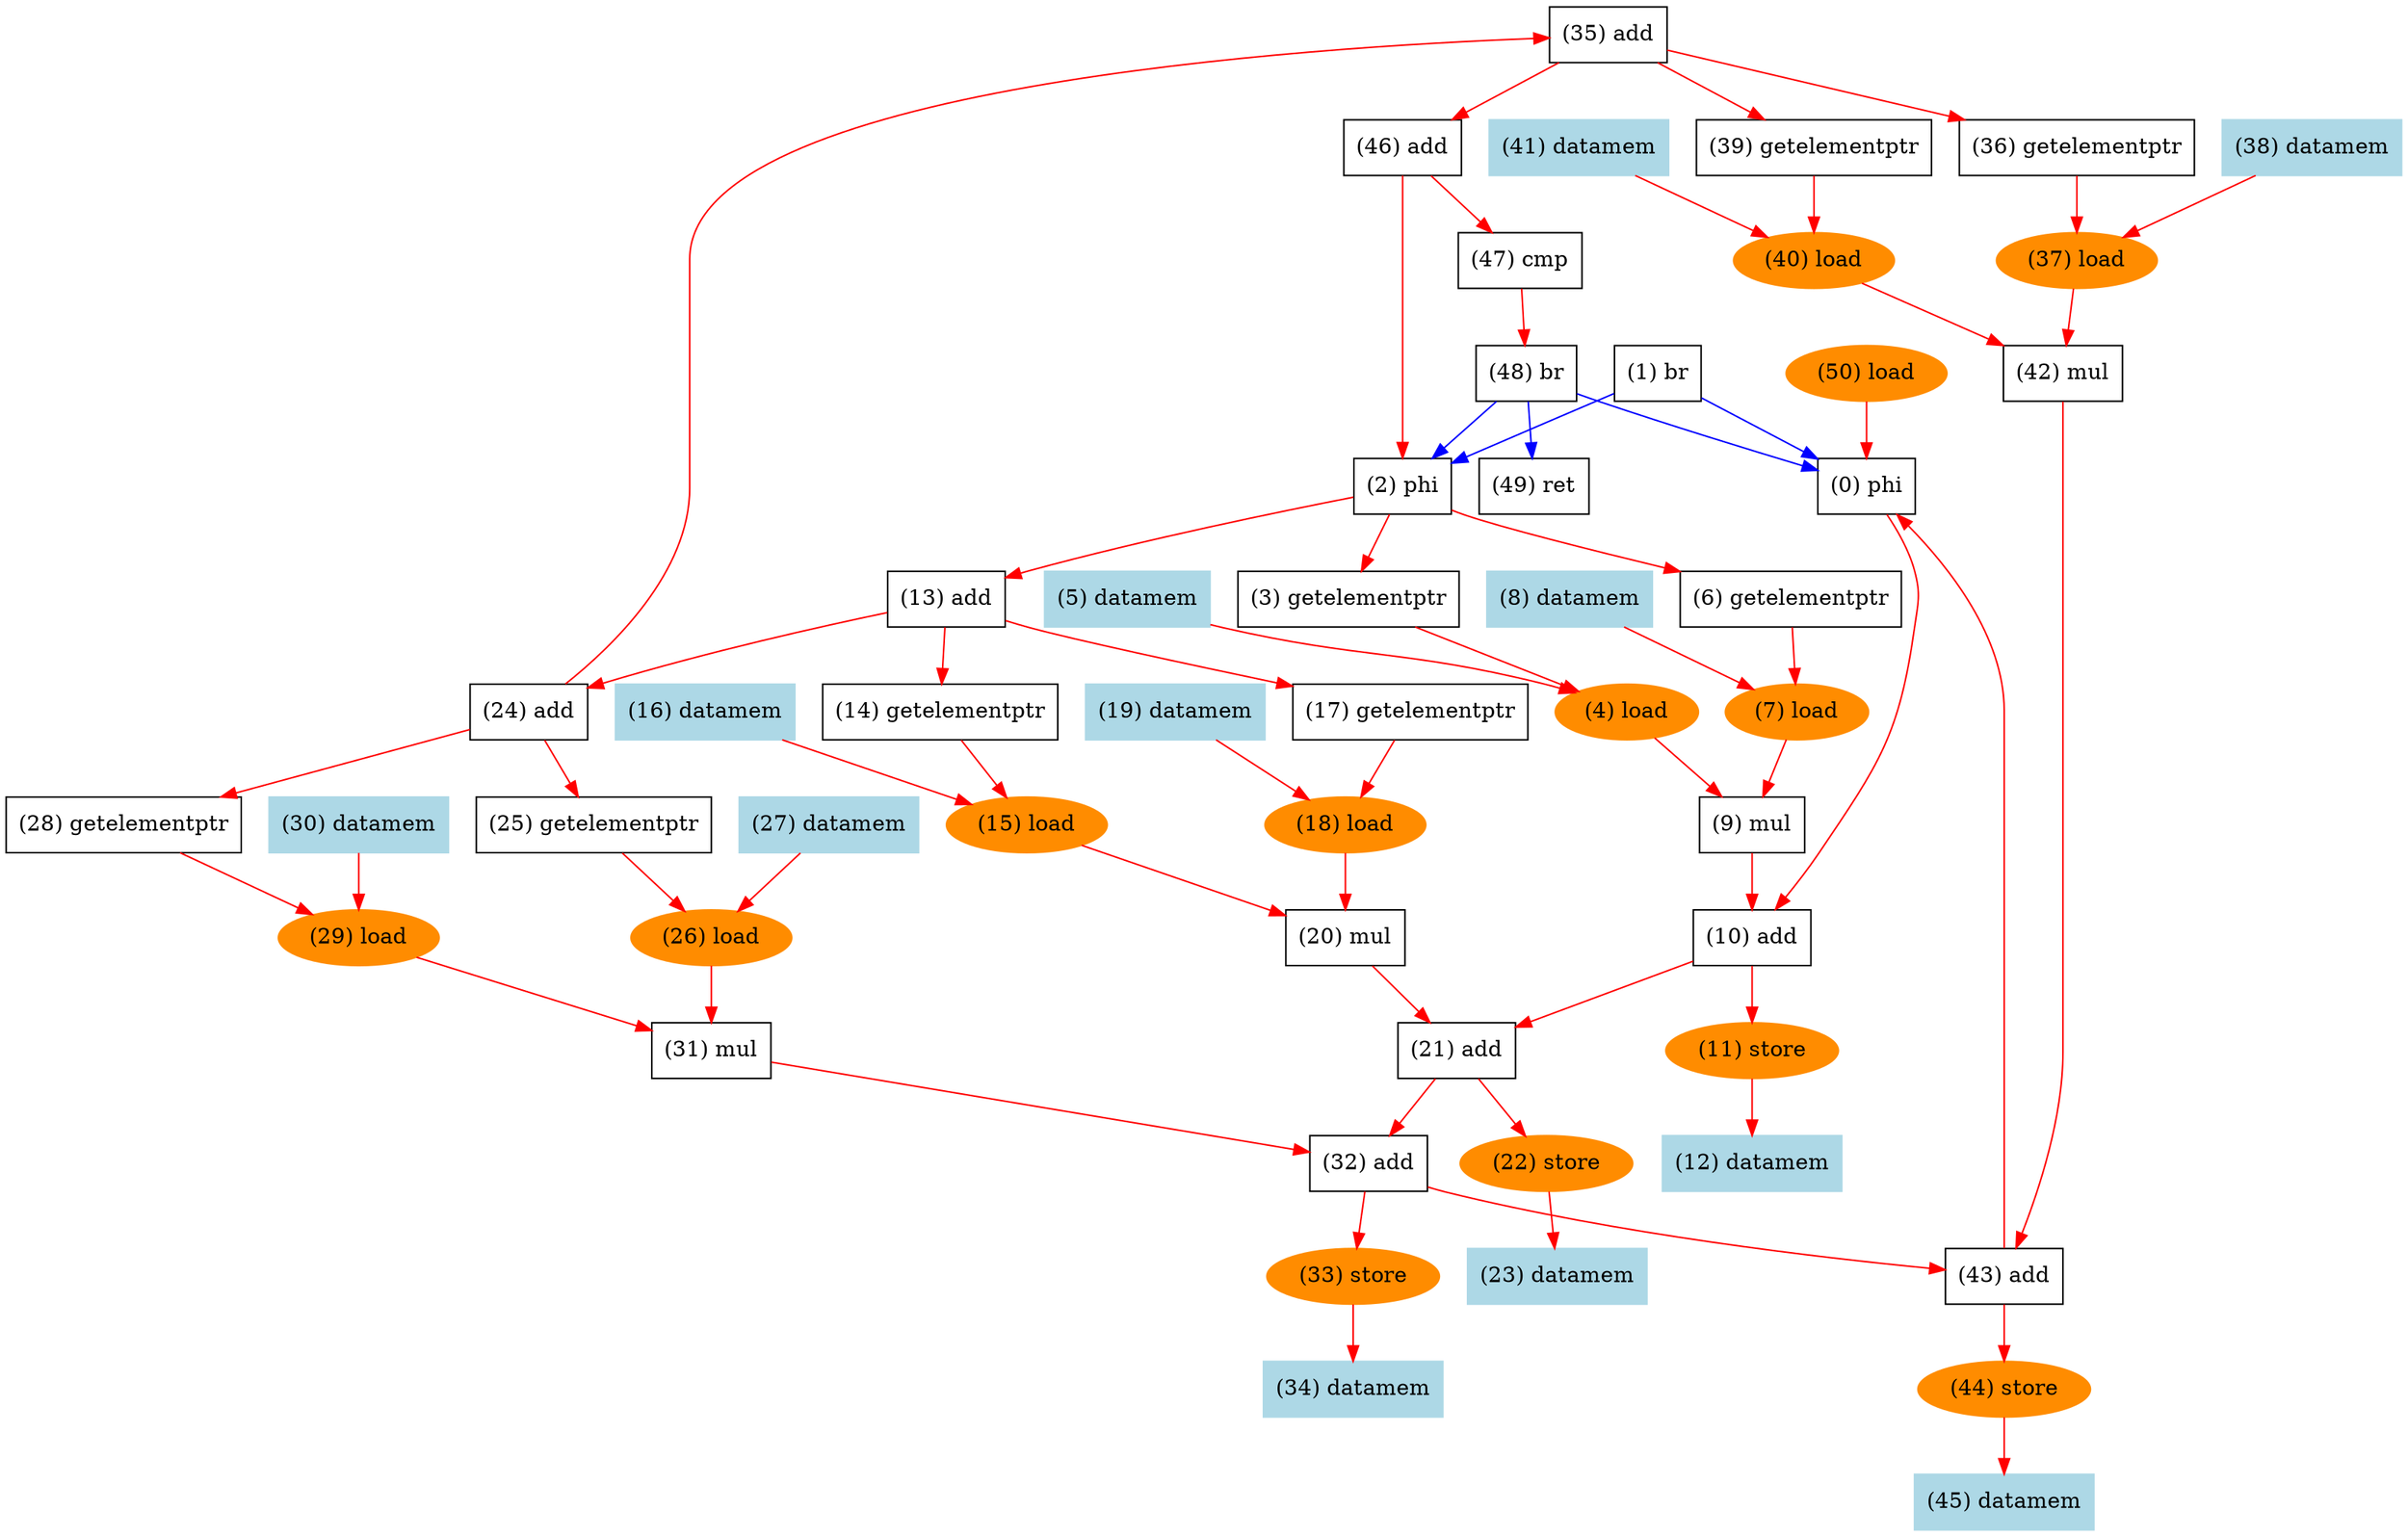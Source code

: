 digraph "DFG for'_Z6kernelPfS_S_S_S_' function" {
	Node0phi[shape=record, label="(0) phi"];
	Node1br[shape=record, label="(1) br"];
	Node2phi[shape=record, label="(2) phi"];
	Node3getelementptr[shape=record, label="(3) getelementptr"];
	Node4load[shape=oval, color=darkorange, style=filled, label="(4) load"];
	Node5datamem[shape=record, color=lightblue, style=filled, label="(5) datamem"];
	Node6getelementptr[shape=record, label="(6) getelementptr"];
	Node7load[shape=oval, color=darkorange, style=filled, label="(7) load"];
	Node8datamem[shape=record, color=lightblue, style=filled, label="(8) datamem"];
	Node9mul[shape=record, label="(9) mul"];
	Node10add[shape=record, label="(10) add"];
	Node11store[shape=oval, color=darkorange, style=filled, label="(11) store"];
	Node12datamem[shape=record, color=lightblue, style=filled, label="(12) datamem"];
	Node13add[shape=record, label="(13) add"];
	Node14getelementptr[shape=record, label="(14) getelementptr"];
	Node15load[shape=oval, color=darkorange, style=filled, label="(15) load"];
	Node16datamem[shape=record, color=lightblue, style=filled, label="(16) datamem"];
	Node17getelementptr[shape=record, label="(17) getelementptr"];
	Node18load[shape=oval, color=darkorange, style=filled, label="(18) load"];
	Node19datamem[shape=record, color=lightblue, style=filled, label="(19) datamem"];
	Node20mul[shape=record, label="(20) mul"];
	Node21add[shape=record, label="(21) add"];
	Node22store[shape=oval, color=darkorange, style=filled, label="(22) store"];
	Node23datamem[shape=record, color=lightblue, style=filled, label="(23) datamem"];
	Node24add[shape=record, label="(24) add"];
	Node25getelementptr[shape=record, label="(25) getelementptr"];
	Node26load[shape=oval, color=darkorange, style=filled, label="(26) load"];
	Node27datamem[shape=record, color=lightblue, style=filled, label="(27) datamem"];
	Node28getelementptr[shape=record, label="(28) getelementptr"];
	Node29load[shape=oval, color=darkorange, style=filled, label="(29) load"];
	Node30datamem[shape=record, color=lightblue, style=filled, label="(30) datamem"];
	Node31mul[shape=record, label="(31) mul"];
	Node32add[shape=record, label="(32) add"];
	Node33store[shape=oval, color=darkorange, style=filled, label="(33) store"];
	Node34datamem[shape=record, color=lightblue, style=filled, label="(34) datamem"];
	Node35add[shape=record, label="(35) add"];
	Node36getelementptr[shape=record, label="(36) getelementptr"];
	Node37load[shape=oval, color=darkorange, style=filled, label="(37) load"];
	Node38datamem[shape=record, color=lightblue, style=filled, label="(38) datamem"];
	Node39getelementptr[shape=record, label="(39) getelementptr"];
	Node40load[shape=oval, color=darkorange, style=filled, label="(40) load"];
	Node41datamem[shape=record, color=lightblue, style=filled, label="(41) datamem"];
	Node42mul[shape=record, label="(42) mul"];
	Node43add[shape=record, label="(43) add"];
	Node44store[shape=oval, color=darkorange, style=filled, label="(44) store"];
	Node45datamem[shape=record, color=lightblue, style=filled, label="(45) datamem"];
	Node46add[shape=record, label="(46) add"];
	Node47cmp[shape=record, label="(47) cmp"];
	Node48br[shape=record, label="(48) br"];
	Node49ret[shape=record, label="(49) ret"];
	Node50load[shape=oval, color=darkorange, style=filled, label="(50) load"];
edge [color=blue]
	Node1br -> Node0phi
	Node1br -> Node2phi
	Node48br -> Node49ret
	Node48br -> Node0phi
	Node48br -> Node2phi
edge [color=red]
	Node5datamem -> Node4load
	Node8datamem -> Node7load
	Node11store -> Node12datamem
	Node10add -> Node11store
	Node16datamem -> Node15load
	Node19datamem -> Node18load
	Node22store -> Node23datamem
	Node21add -> Node22store
	Node27datamem -> Node26load
	Node30datamem -> Node29load
	Node33store -> Node34datamem
	Node32add -> Node33store
	Node38datamem -> Node37load
	Node41datamem -> Node40load
	Node44store -> Node45datamem
	Node43add -> Node44store
	Node50load -> Node0phi
	Node43add -> Node0phi
	Node46add -> Node2phi
	Node2phi -> Node3getelementptr
	Node3getelementptr -> Node4load
	Node2phi -> Node6getelementptr
	Node6getelementptr -> Node7load
	Node4load -> Node9mul
	Node7load -> Node9mul
	Node0phi -> Node10add
	Node9mul -> Node10add
	Node2phi -> Node13add
	Node13add -> Node14getelementptr
	Node14getelementptr -> Node15load
	Node13add -> Node17getelementptr
	Node17getelementptr -> Node18load
	Node15load -> Node20mul
	Node18load -> Node20mul
	Node10add -> Node21add
	Node20mul -> Node21add
	Node13add -> Node24add
	Node24add -> Node25getelementptr
	Node25getelementptr -> Node26load
	Node24add -> Node28getelementptr
	Node28getelementptr -> Node29load
	Node26load -> Node31mul
	Node29load -> Node31mul
	Node21add -> Node32add
	Node31mul -> Node32add
	Node24add -> Node35add
	Node35add -> Node36getelementptr
	Node36getelementptr -> Node37load
	Node35add -> Node39getelementptr
	Node39getelementptr -> Node40load
	Node37load -> Node42mul
	Node40load -> Node42mul
	Node32add -> Node43add
	Node42mul -> Node43add
	Node35add -> Node46add
	Node46add -> Node47cmp
	Node47cmp -> Node48br
}
